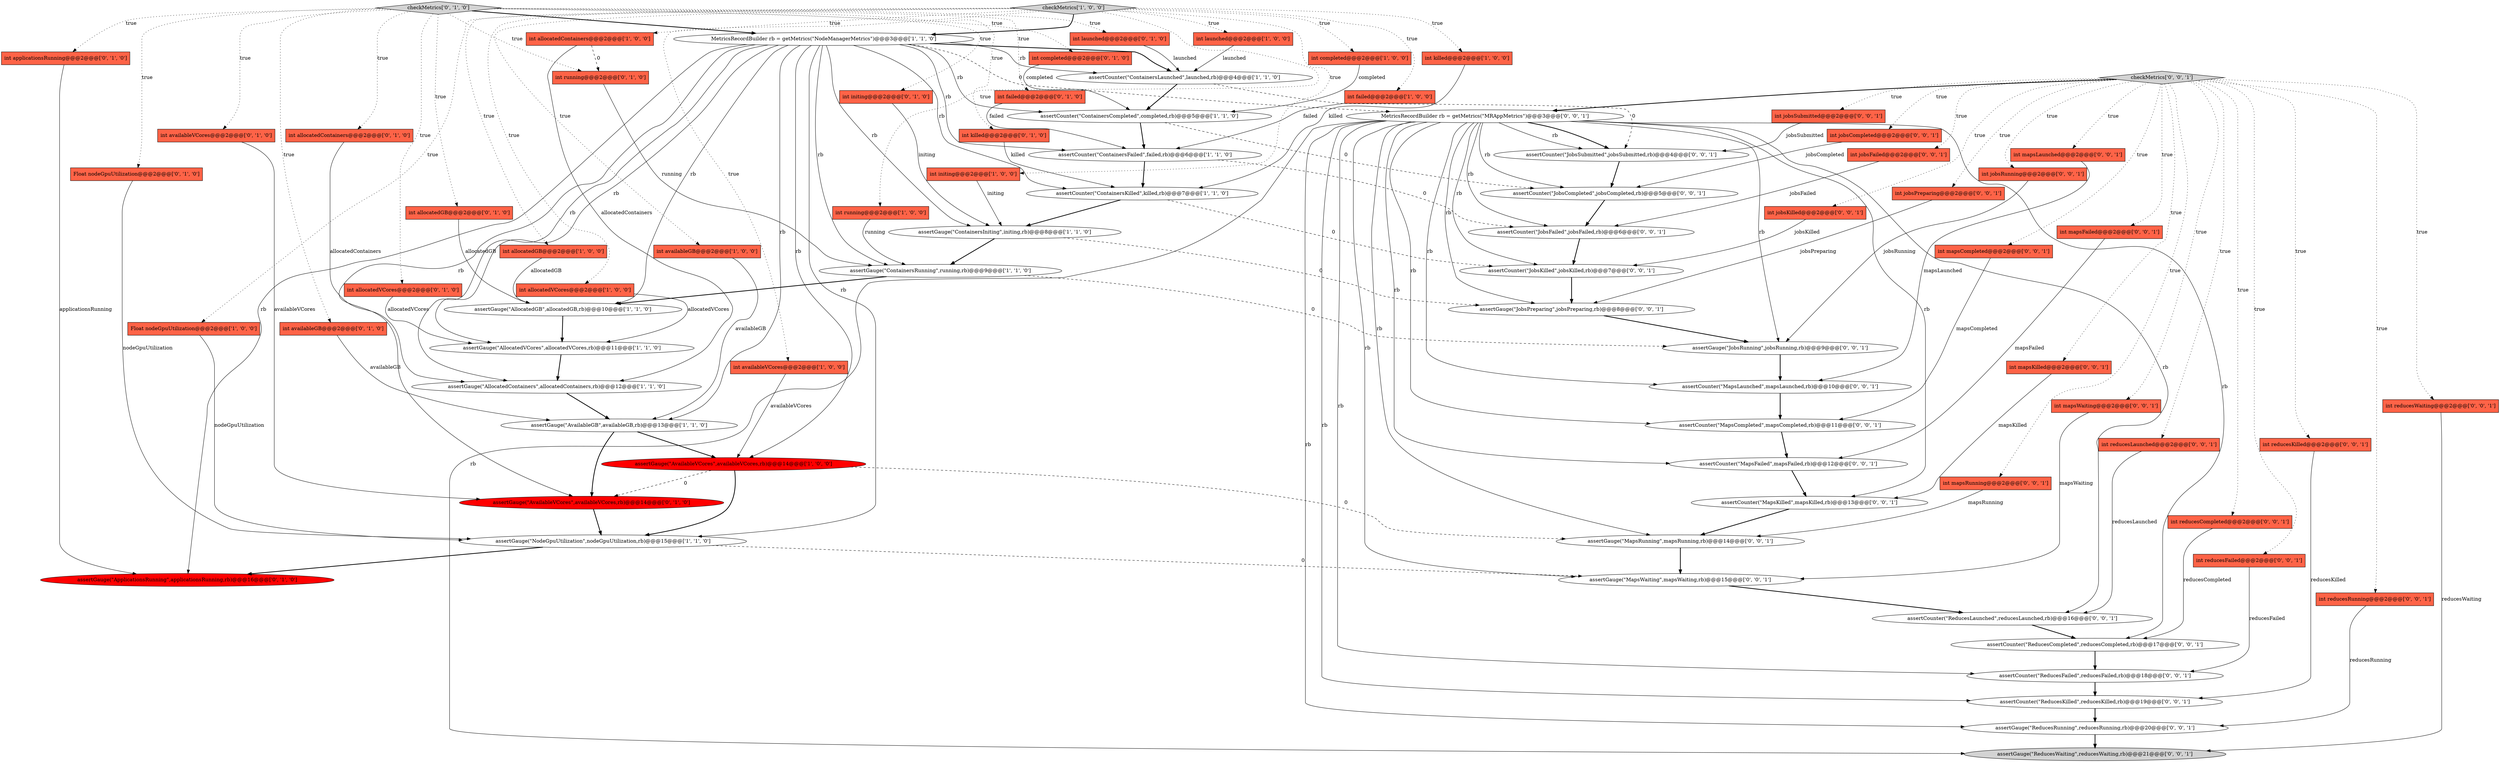 digraph {
10 [style = filled, label = "int launched@@@2@@@['1', '0', '0']", fillcolor = tomato, shape = box image = "AAA0AAABBB1BBB"];
37 [style = filled, label = "int initing@@@2@@@['0', '1', '0']", fillcolor = tomato, shape = box image = "AAA0AAABBB2BBB"];
2 [style = filled, label = "assertGauge(\"ContainersIniting\",initing,rb)@@@8@@@['1', '1', '0']", fillcolor = white, shape = ellipse image = "AAA0AAABBB1BBB"];
17 [style = filled, label = "int availableGB@@@2@@@['1', '0', '0']", fillcolor = tomato, shape = box image = "AAA0AAABBB1BBB"];
9 [style = filled, label = "int allocatedVCores@@@2@@@['1', '0', '0']", fillcolor = tomato, shape = box image = "AAA0AAABBB1BBB"];
14 [style = filled, label = "int initing@@@2@@@['1', '0', '0']", fillcolor = tomato, shape = box image = "AAA0AAABBB1BBB"];
53 [style = filled, label = "assertCounter(\"ReducesKilled\",reducesKilled,rb)@@@19@@@['0', '0', '1']", fillcolor = white, shape = ellipse image = "AAA0AAABBB3BBB"];
78 [style = filled, label = "assertCounter(\"JobsFailed\",jobsFailed,rb)@@@6@@@['0', '0', '1']", fillcolor = white, shape = ellipse image = "AAA0AAABBB3BBB"];
6 [style = filled, label = "assertCounter(\"ContainersKilled\",killed,rb)@@@7@@@['1', '1', '0']", fillcolor = white, shape = ellipse image = "AAA0AAABBB1BBB"];
23 [style = filled, label = "assertCounter(\"ContainersFailed\",failed,rb)@@@6@@@['1', '1', '0']", fillcolor = white, shape = ellipse image = "AAA0AAABBB1BBB"];
34 [style = filled, label = "assertGauge(\"ApplicationsRunning\",applicationsRunning,rb)@@@16@@@['0', '1', '0']", fillcolor = red, shape = ellipse image = "AAA1AAABBB2BBB"];
36 [style = filled, label = "int availableVCores@@@2@@@['0', '1', '0']", fillcolor = tomato, shape = box image = "AAA0AAABBB2BBB"];
42 [style = filled, label = "assertCounter(\"JobsKilled\",jobsKilled,rb)@@@7@@@['0', '0', '1']", fillcolor = white, shape = ellipse image = "AAA0AAABBB3BBB"];
44 [style = filled, label = "assertCounter(\"JobsCompleted\",jobsCompleted,rb)@@@5@@@['0', '0', '1']", fillcolor = white, shape = ellipse image = "AAA0AAABBB3BBB"];
52 [style = filled, label = "int mapsLaunched@@@2@@@['0', '0', '1']", fillcolor = tomato, shape = box image = "AAA0AAABBB3BBB"];
13 [style = filled, label = "int failed@@@2@@@['1', '0', '0']", fillcolor = tomato, shape = box image = "AAA0AAABBB1BBB"];
0 [style = filled, label = "MetricsRecordBuilder rb = getMetrics(\"NodeManagerMetrics\")@@@3@@@['1', '1', '0']", fillcolor = white, shape = ellipse image = "AAA0AAABBB1BBB"];
51 [style = filled, label = "int jobsRunning@@@2@@@['0', '0', '1']", fillcolor = tomato, shape = box image = "AAA0AAABBB3BBB"];
15 [style = filled, label = "checkMetrics['1', '0', '0']", fillcolor = lightgray, shape = diamond image = "AAA0AAABBB1BBB"];
20 [style = filled, label = "int completed@@@2@@@['1', '0', '0']", fillcolor = tomato, shape = box image = "AAA0AAABBB1BBB"];
55 [style = filled, label = "int reducesKilled@@@2@@@['0', '0', '1']", fillcolor = tomato, shape = box image = "AAA0AAABBB3BBB"];
7 [style = filled, label = "assertGauge(\"AllocatedGB\",allocatedGB,rb)@@@10@@@['1', '1', '0']", fillcolor = white, shape = ellipse image = "AAA0AAABBB1BBB"];
26 [style = filled, label = "Float nodeGpuUtilization@@@2@@@['0', '1', '0']", fillcolor = tomato, shape = box image = "AAA0AAABBB2BBB"];
54 [style = filled, label = "int mapsRunning@@@2@@@['0', '0', '1']", fillcolor = tomato, shape = box image = "AAA0AAABBB3BBB"];
64 [style = filled, label = "int reducesCompleted@@@2@@@['0', '0', '1']", fillcolor = tomato, shape = box image = "AAA0AAABBB3BBB"];
66 [style = filled, label = "assertCounter(\"MapsFailed\",mapsFailed,rb)@@@12@@@['0', '0', '1']", fillcolor = white, shape = ellipse image = "AAA0AAABBB3BBB"];
72 [style = filled, label = "int mapsKilled@@@2@@@['0', '0', '1']", fillcolor = tomato, shape = box image = "AAA0AAABBB3BBB"];
29 [style = filled, label = "int completed@@@2@@@['0', '1', '0']", fillcolor = tomato, shape = box image = "AAA0AAABBB2BBB"];
24 [style = filled, label = "assertCounter(\"ContainersCompleted\",completed,rb)@@@5@@@['1', '1', '0']", fillcolor = white, shape = ellipse image = "AAA0AAABBB1BBB"];
65 [style = filled, label = "int reducesFailed@@@2@@@['0', '0', '1']", fillcolor = tomato, shape = box image = "AAA0AAABBB3BBB"];
68 [style = filled, label = "int jobsSubmitted@@@2@@@['0', '0', '1']", fillcolor = tomato, shape = box image = "AAA0AAABBB3BBB"];
40 [style = filled, label = "checkMetrics['0', '1', '0']", fillcolor = lightgray, shape = diamond image = "AAA0AAABBB2BBB"];
27 [style = filled, label = "int launched@@@2@@@['0', '1', '0']", fillcolor = tomato, shape = box image = "AAA0AAABBB2BBB"];
70 [style = filled, label = "assertCounter(\"ReducesLaunched\",reducesLaunched,rb)@@@16@@@['0', '0', '1']", fillcolor = white, shape = ellipse image = "AAA0AAABBB3BBB"];
30 [style = filled, label = "int failed@@@2@@@['0', '1', '0']", fillcolor = tomato, shape = box image = "AAA0AAABBB2BBB"];
67 [style = filled, label = "int jobsPreparing@@@2@@@['0', '0', '1']", fillcolor = tomato, shape = box image = "AAA0AAABBB3BBB"];
21 [style = filled, label = "int running@@@2@@@['1', '0', '0']", fillcolor = tomato, shape = box image = "AAA0AAABBB1BBB"];
47 [style = filled, label = "int jobsCompleted@@@2@@@['0', '0', '1']", fillcolor = tomato, shape = box image = "AAA0AAABBB3BBB"];
43 [style = filled, label = "assertGauge(\"JobsRunning\",jobsRunning,rb)@@@9@@@['0', '0', '1']", fillcolor = white, shape = ellipse image = "AAA0AAABBB3BBB"];
71 [style = filled, label = "int reducesRunning@@@2@@@['0', '0', '1']", fillcolor = tomato, shape = box image = "AAA0AAABBB3BBB"];
73 [style = filled, label = "assertGauge(\"JobsPreparing\",jobsPreparing,rb)@@@8@@@['0', '0', '1']", fillcolor = white, shape = ellipse image = "AAA0AAABBB3BBB"];
49 [style = filled, label = "assertCounter(\"ReducesFailed\",reducesFailed,rb)@@@18@@@['0', '0', '1']", fillcolor = white, shape = ellipse image = "AAA0AAABBB3BBB"];
58 [style = filled, label = "checkMetrics['0', '0', '1']", fillcolor = lightgray, shape = diamond image = "AAA0AAABBB3BBB"];
19 [style = filled, label = "assertGauge(\"AllocatedVCores\",allocatedVCores,rb)@@@11@@@['1', '1', '0']", fillcolor = white, shape = ellipse image = "AAA0AAABBB1BBB"];
11 [style = filled, label = "assertGauge(\"AllocatedContainers\",allocatedContainers,rb)@@@12@@@['1', '1', '0']", fillcolor = white, shape = ellipse image = "AAA0AAABBB1BBB"];
18 [style = filled, label = "assertGauge(\"AvailableVCores\",availableVCores,rb)@@@14@@@['1', '0', '0']", fillcolor = red, shape = ellipse image = "AAA1AAABBB1BBB"];
60 [style = filled, label = "assertGauge(\"ReducesRunning\",reducesRunning,rb)@@@20@@@['0', '0', '1']", fillcolor = white, shape = ellipse image = "AAA0AAABBB3BBB"];
61 [style = filled, label = "assertCounter(\"MapsCompleted\",mapsCompleted,rb)@@@11@@@['0', '0', '1']", fillcolor = white, shape = ellipse image = "AAA0AAABBB3BBB"];
8 [style = filled, label = "int allocatedGB@@@2@@@['1', '0', '0']", fillcolor = tomato, shape = box image = "AAA0AAABBB1BBB"];
75 [style = filled, label = "int jobsKilled@@@2@@@['0', '0', '1']", fillcolor = tomato, shape = box image = "AAA0AAABBB3BBB"];
3 [style = filled, label = "assertGauge(\"NodeGpuUtilization\",nodeGpuUtilization,rb)@@@15@@@['1', '1', '0']", fillcolor = white, shape = ellipse image = "AAA0AAABBB1BBB"];
77 [style = filled, label = "assertCounter(\"JobsSubmitted\",jobsSubmitted,rb)@@@4@@@['0', '0', '1']", fillcolor = white, shape = ellipse image = "AAA0AAABBB3BBB"];
38 [style = filled, label = "int allocatedGB@@@2@@@['0', '1', '0']", fillcolor = tomato, shape = box image = "AAA0AAABBB2BBB"];
79 [style = filled, label = "assertGauge(\"ReducesWaiting\",reducesWaiting,rb)@@@21@@@['0', '0', '1']", fillcolor = lightgray, shape = ellipse image = "AAA0AAABBB3BBB"];
16 [style = filled, label = "Float nodeGpuUtilization@@@2@@@['1', '0', '0']", fillcolor = tomato, shape = box image = "AAA0AAABBB1BBB"];
25 [style = filled, label = "assertGauge(\"AvailableGB\",availableGB,rb)@@@13@@@['1', '1', '0']", fillcolor = white, shape = ellipse image = "AAA0AAABBB1BBB"];
22 [style = filled, label = "int allocatedContainers@@@2@@@['1', '0', '0']", fillcolor = tomato, shape = box image = "AAA1AAABBB1BBB"];
35 [style = filled, label = "int killed@@@2@@@['0', '1', '0']", fillcolor = tomato, shape = box image = "AAA0AAABBB2BBB"];
28 [style = filled, label = "int allocatedVCores@@@2@@@['0', '1', '0']", fillcolor = tomato, shape = box image = "AAA0AAABBB2BBB"];
31 [style = filled, label = "int availableGB@@@2@@@['0', '1', '0']", fillcolor = tomato, shape = box image = "AAA0AAABBB2BBB"];
48 [style = filled, label = "int reducesWaiting@@@2@@@['0', '0', '1']", fillcolor = tomato, shape = box image = "AAA0AAABBB3BBB"];
56 [style = filled, label = "assertCounter(\"MapsLaunched\",mapsLaunched,rb)@@@10@@@['0', '0', '1']", fillcolor = white, shape = ellipse image = "AAA0AAABBB3BBB"];
32 [style = filled, label = "int allocatedContainers@@@2@@@['0', '1', '0']", fillcolor = tomato, shape = box image = "AAA0AAABBB2BBB"];
57 [style = filled, label = "int mapsWaiting@@@2@@@['0', '0', '1']", fillcolor = tomato, shape = box image = "AAA0AAABBB3BBB"];
5 [style = filled, label = "assertCounter(\"ContainersLaunched\",launched,rb)@@@4@@@['1', '1', '0']", fillcolor = white, shape = ellipse image = "AAA0AAABBB1BBB"];
4 [style = filled, label = "int killed@@@2@@@['1', '0', '0']", fillcolor = tomato, shape = box image = "AAA0AAABBB1BBB"];
62 [style = filled, label = "int mapsFailed@@@2@@@['0', '0', '1']", fillcolor = tomato, shape = box image = "AAA0AAABBB3BBB"];
41 [style = filled, label = "int running@@@2@@@['0', '1', '0']", fillcolor = tomato, shape = box image = "AAA1AAABBB2BBB"];
63 [style = filled, label = "int jobsFailed@@@2@@@['0', '0', '1']", fillcolor = tomato, shape = box image = "AAA0AAABBB3BBB"];
50 [style = filled, label = "int mapsCompleted@@@2@@@['0', '0', '1']", fillcolor = tomato, shape = box image = "AAA0AAABBB3BBB"];
74 [style = filled, label = "MetricsRecordBuilder rb = getMetrics(\"MRAppMetrics\")@@@3@@@['0', '0', '1']", fillcolor = white, shape = ellipse image = "AAA0AAABBB3BBB"];
39 [style = filled, label = "assertGauge(\"AvailableVCores\",availableVCores,rb)@@@14@@@['0', '1', '0']", fillcolor = red, shape = ellipse image = "AAA1AAABBB2BBB"];
45 [style = filled, label = "assertCounter(\"MapsKilled\",mapsKilled,rb)@@@13@@@['0', '0', '1']", fillcolor = white, shape = ellipse image = "AAA0AAABBB3BBB"];
1 [style = filled, label = "assertGauge(\"ContainersRunning\",running,rb)@@@9@@@['1', '1', '0']", fillcolor = white, shape = ellipse image = "AAA0AAABBB1BBB"];
76 [style = filled, label = "assertCounter(\"ReducesCompleted\",reducesCompleted,rb)@@@17@@@['0', '0', '1']", fillcolor = white, shape = ellipse image = "AAA0AAABBB3BBB"];
46 [style = filled, label = "int reducesLaunched@@@2@@@['0', '0', '1']", fillcolor = tomato, shape = box image = "AAA0AAABBB3BBB"];
69 [style = filled, label = "assertGauge(\"MapsWaiting\",mapsWaiting,rb)@@@15@@@['0', '0', '1']", fillcolor = white, shape = ellipse image = "AAA0AAABBB3BBB"];
59 [style = filled, label = "assertGauge(\"MapsRunning\",mapsRunning,rb)@@@14@@@['0', '0', '1']", fillcolor = white, shape = ellipse image = "AAA0AAABBB3BBB"];
12 [style = filled, label = "int availableVCores@@@2@@@['1', '0', '0']", fillcolor = tomato, shape = box image = "AAA0AAABBB1BBB"];
33 [style = filled, label = "int applicationsRunning@@@2@@@['0', '1', '0']", fillcolor = tomato, shape = box image = "AAA0AAABBB2BBB"];
0->7 [style = solid, label="rb"];
18->3 [style = bold, label=""];
61->66 [style = bold, label=""];
16->3 [style = solid, label="nodeGpuUtilization"];
57->69 [style = solid, label="mapsWaiting"];
40->28 [style = dotted, label="true"];
0->6 [style = solid, label="rb"];
0->23 [style = solid, label="rb"];
40->31 [style = dotted, label="true"];
15->20 [style = dotted, label="true"];
19->11 [style = bold, label=""];
40->32 [style = dotted, label="true"];
74->69 [style = solid, label="rb"];
22->11 [style = solid, label="allocatedContainers"];
58->62 [style = dotted, label="true"];
15->21 [style = dotted, label="true"];
40->36 [style = dotted, label="true"];
78->42 [style = bold, label=""];
58->63 [style = dotted, label="true"];
29->24 [style = solid, label="completed"];
40->37 [style = dotted, label="true"];
15->9 [style = dotted, label="true"];
3->34 [style = bold, label=""];
18->39 [style = dashed, label="0"];
23->78 [style = dashed, label="0"];
15->8 [style = dotted, label="true"];
15->0 [style = bold, label=""];
74->77 [style = solid, label="rb"];
58->51 [style = dotted, label="true"];
75->42 [style = solid, label="jobsKilled"];
32->11 [style = solid, label="allocatedContainers"];
53->60 [style = bold, label=""];
0->34 [style = solid, label="rb"];
0->5 [style = solid, label="rb"];
36->39 [style = solid, label="availableVCores"];
9->19 [style = solid, label="allocatedVCores"];
28->19 [style = solid, label="allocatedVCores"];
74->59 [style = solid, label="rb"];
38->7 [style = solid, label="allocatedGB"];
11->25 [style = bold, label=""];
66->45 [style = bold, label=""];
0->2 [style = solid, label="rb"];
40->41 [style = dotted, label="true"];
22->41 [style = dashed, label="0"];
3->69 [style = dashed, label="0"];
74->78 [style = solid, label="rb"];
63->78 [style = solid, label="jobsFailed"];
51->43 [style = solid, label="jobsRunning"];
72->45 [style = solid, label="mapsKilled"];
54->59 [style = solid, label="mapsRunning"];
73->43 [style = bold, label=""];
1->43 [style = dashed, label="0"];
40->26 [style = dotted, label="true"];
58->54 [style = dotted, label="true"];
52->56 [style = solid, label="mapsLaunched"];
40->0 [style = bold, label=""];
45->59 [style = bold, label=""];
58->47 [style = dotted, label="true"];
0->39 [style = solid, label="rb"];
40->30 [style = dotted, label="true"];
15->10 [style = dotted, label="true"];
37->2 [style = solid, label="initing"];
21->1 [style = solid, label="running"];
6->42 [style = dashed, label="0"];
65->49 [style = solid, label="reducesFailed"];
15->14 [style = dotted, label="true"];
74->42 [style = solid, label="rb"];
15->16 [style = dotted, label="true"];
58->48 [style = dotted, label="true"];
8->7 [style = solid, label="allocatedGB"];
40->35 [style = dotted, label="true"];
40->29 [style = dotted, label="true"];
15->13 [style = dotted, label="true"];
6->2 [style = bold, label=""];
15->17 [style = dotted, label="true"];
76->49 [style = bold, label=""];
10->5 [style = solid, label="launched"];
14->2 [style = solid, label="initing"];
74->77 [style = bold, label=""];
15->12 [style = dotted, label="true"];
74->53 [style = solid, label="rb"];
0->24 [style = solid, label="rb"];
35->6 [style = solid, label="killed"];
58->55 [style = dotted, label="true"];
58->71 [style = dotted, label="true"];
26->3 [style = solid, label="nodeGpuUtilization"];
27->5 [style = solid, label="launched"];
12->18 [style = solid, label="availableVCores"];
74->43 [style = solid, label="rb"];
58->52 [style = dotted, label="true"];
58->68 [style = dotted, label="true"];
77->44 [style = bold, label=""];
0->11 [style = solid, label="rb"];
74->73 [style = solid, label="rb"];
25->39 [style = bold, label=""];
31->25 [style = solid, label="availableGB"];
74->44 [style = solid, label="rb"];
0->25 [style = solid, label="rb"];
74->70 [style = solid, label="rb"];
2->1 [style = bold, label=""];
71->60 [style = solid, label="reducesRunning"];
25->18 [style = bold, label=""];
55->53 [style = solid, label="reducesKilled"];
64->76 [style = solid, label="reducesCompleted"];
44->78 [style = bold, label=""];
40->38 [style = dotted, label="true"];
24->44 [style = dashed, label="0"];
70->76 [style = bold, label=""];
60->79 [style = bold, label=""];
0->18 [style = solid, label="rb"];
0->1 [style = solid, label="rb"];
1->7 [style = bold, label=""];
58->64 [style = dotted, label="true"];
67->73 [style = solid, label="jobsPreparing"];
74->60 [style = solid, label="rb"];
58->46 [style = dotted, label="true"];
74->49 [style = solid, label="rb"];
58->65 [style = dotted, label="true"];
48->79 [style = solid, label="reducesWaiting"];
58->74 [style = bold, label=""];
30->23 [style = solid, label="failed"];
5->24 [style = bold, label=""];
0->3 [style = solid, label="rb"];
23->6 [style = bold, label=""];
5->77 [style = dashed, label="0"];
74->66 [style = solid, label="rb"];
74->56 [style = solid, label="rb"];
46->70 [style = solid, label="reducesLaunched"];
59->69 [style = bold, label=""];
40->27 [style = dotted, label="true"];
58->75 [style = dotted, label="true"];
7->19 [style = bold, label=""];
74->61 [style = solid, label="rb"];
0->5 [style = bold, label=""];
24->23 [style = bold, label=""];
47->44 [style = solid, label="jobsCompleted"];
40->33 [style = dotted, label="true"];
33->34 [style = solid, label="applicationsRunning"];
62->66 [style = solid, label="mapsFailed"];
58->57 [style = dotted, label="true"];
50->61 [style = solid, label="mapsCompleted"];
18->59 [style = dashed, label="0"];
39->3 [style = bold, label=""];
74->76 [style = solid, label="rb"];
20->24 [style = solid, label="completed"];
15->22 [style = dotted, label="true"];
56->61 [style = bold, label=""];
2->73 [style = dashed, label="0"];
15->4 [style = dotted, label="true"];
49->53 [style = bold, label=""];
4->6 [style = solid, label="killed"];
17->25 [style = solid, label="availableGB"];
0->74 [style = dashed, label="0"];
68->77 [style = solid, label="jobsSubmitted"];
58->50 [style = dotted, label="true"];
74->45 [style = solid, label="rb"];
13->23 [style = solid, label="failed"];
58->72 [style = dotted, label="true"];
41->1 [style = solid, label="running"];
0->19 [style = solid, label="rb"];
69->70 [style = bold, label=""];
42->73 [style = bold, label=""];
43->56 [style = bold, label=""];
74->79 [style = solid, label="rb"];
58->67 [style = dotted, label="true"];
}
